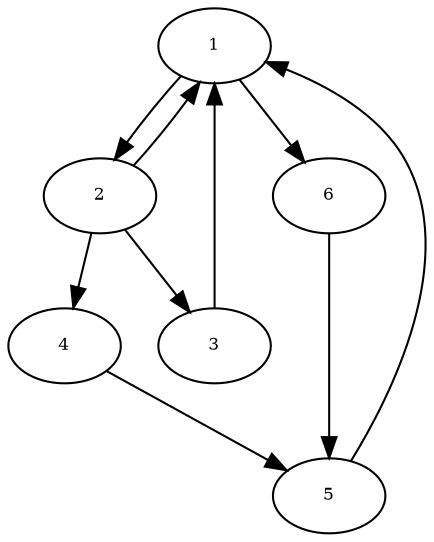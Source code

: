 digraph RGL__DirectedAdjacencyGraph {
    1 [
        fontsize = 8,
        label = 1
    ]

    2 [
        fontsize = 8,
        label = 2
    ]

    3 [
        fontsize = 8,
        label = 3
    ]

    4 [
        fontsize = 8,
        label = 4
    ]

    5 [
        fontsize = 8,
        label = 5
    ]

    1 [
        fontsize = 8,
        label = 1
    ]

    1 [
        fontsize = 8,
        label = 1
    ]

    6 [
        fontsize = 8,
        label = 6
    ]

    1 -> 2 [
        fontsize = 8
    ]

    1 -> 6 [
        fontsize = 8
    ]

    2 -> 3 [
        fontsize = 8
    ]

    2 -> 4 [
        fontsize = 8
    ]

    2 -> 1 [
        fontsize = 8
    ]

    3 -> 1 [
        fontsize = 8
    ]

    4 -> 5 [
        fontsize = 8
    ]

    5 -> 1 [
        fontsize = 8
    ]

    6 -> 5 [
        fontsize = 8
    ]
}
